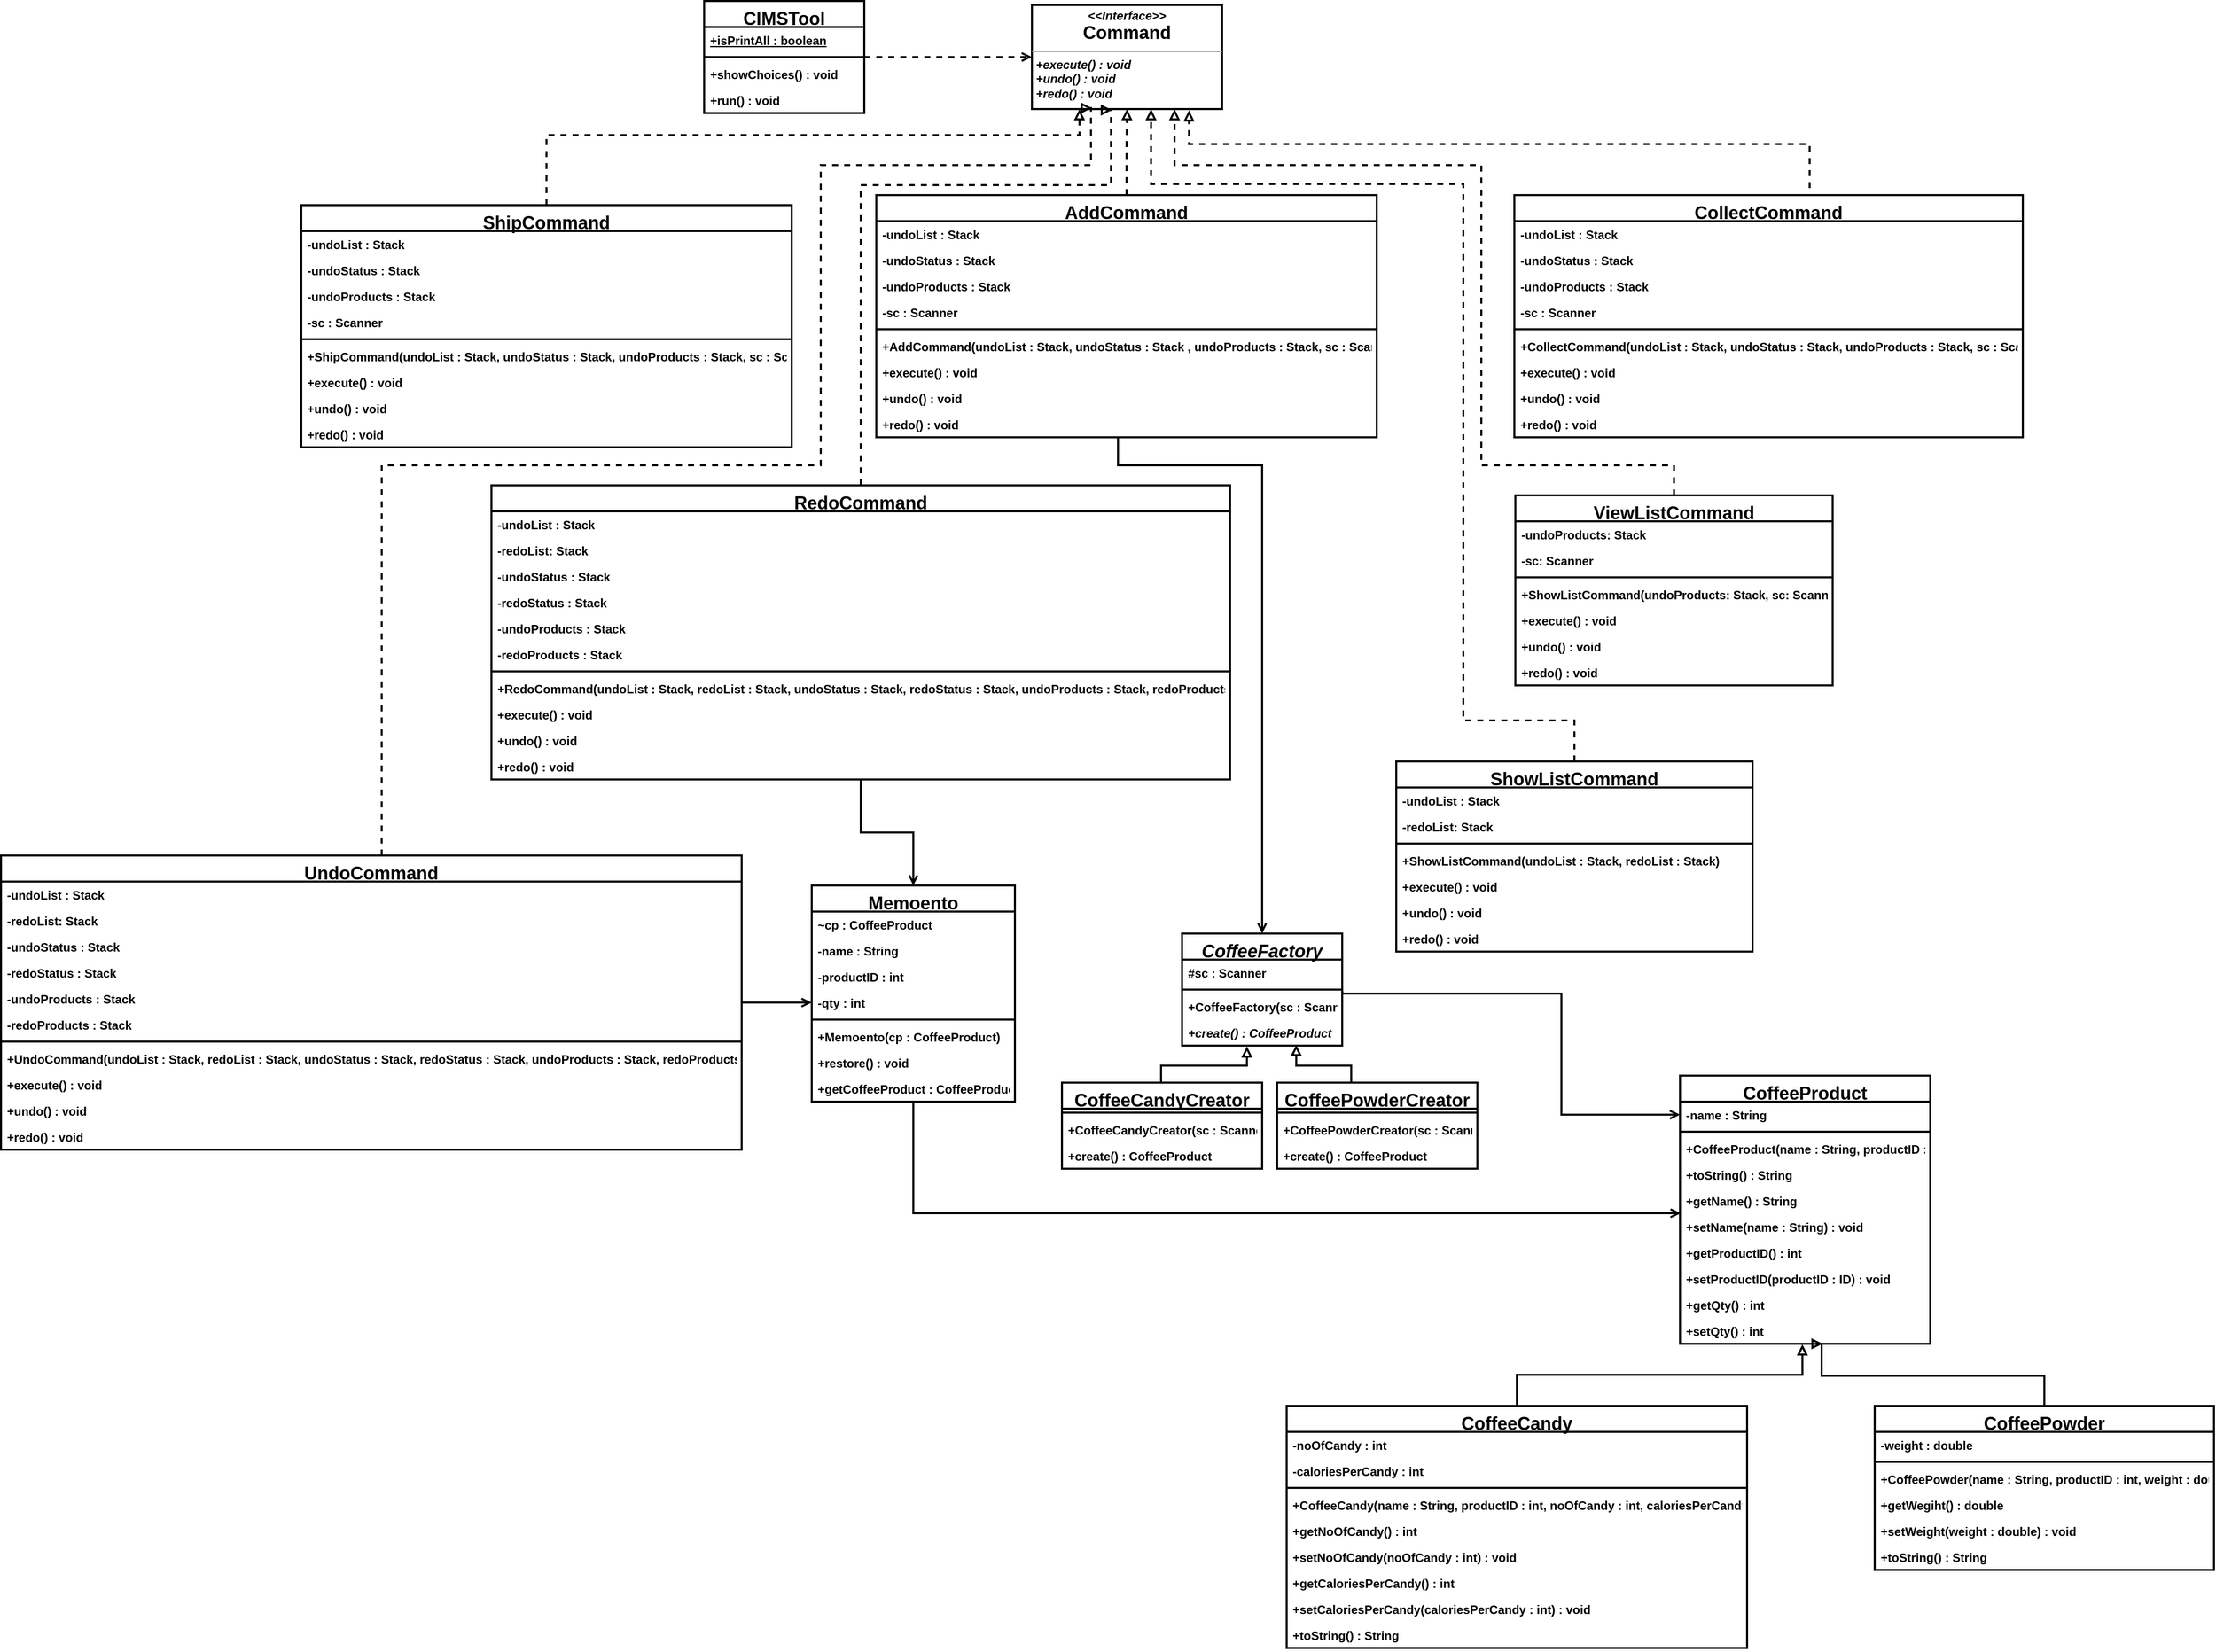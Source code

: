 <mxfile version="12.3.3" type="device" pages="1"><diagram id="Umi8fnxflDJey01lik8j" name="Page-1"><mxGraphModel dx="4387" dy="2219" grid="1" gridSize="10" guides="1" tooltips="1" connect="1" arrows="1" fold="1" page="1" pageScale="1" pageWidth="827" pageHeight="1169" math="0" shadow="0"><root><mxCell id="0"/><mxCell id="1" parent="0"/><mxCell id="1j0-t0pPTPP0AUFomerz-5" value="CoffeeProduct" style="swimlane;fontStyle=1;align=center;verticalAlign=top;childLayout=stackLayout;horizontal=1;startSize=26;horizontalStack=0;resizeParent=1;resizeParentMax=0;resizeLast=0;collapsible=1;marginBottom=0;fontSize=18;strokeWidth=2;" parent="1" vertex="1"><mxGeometry x="-12.5" y="460" width="250" height="268" as="geometry"/></mxCell><mxCell id="1j0-t0pPTPP0AUFomerz-6" value="-name : String" style="text;strokeColor=none;fillColor=none;align=left;verticalAlign=top;spacingLeft=4;spacingRight=4;overflow=hidden;rotatable=0;points=[[0,0.5],[1,0.5]];portConstraint=eastwest;strokeWidth=2;fontStyle=1" parent="1j0-t0pPTPP0AUFomerz-5" vertex="1"><mxGeometry y="26" width="250" height="26" as="geometry"/></mxCell><mxCell id="1j0-t0pPTPP0AUFomerz-7" value="" style="line;strokeWidth=2;fillColor=none;align=left;verticalAlign=middle;spacingTop=-1;spacingLeft=3;spacingRight=3;rotatable=0;labelPosition=right;points=[];portConstraint=eastwest;fontStyle=1" parent="1j0-t0pPTPP0AUFomerz-5" vertex="1"><mxGeometry y="52" width="250" height="8" as="geometry"/></mxCell><mxCell id="1j0-t0pPTPP0AUFomerz-9" value="+CoffeeProduct(name : String, productID : Int)" style="text;strokeColor=none;fillColor=none;align=left;verticalAlign=top;spacingLeft=4;spacingRight=4;overflow=hidden;rotatable=0;points=[[0,0.5],[1,0.5]];portConstraint=eastwest;strokeWidth=2;fontStyle=1" parent="1j0-t0pPTPP0AUFomerz-5" vertex="1"><mxGeometry y="60" width="250" height="26" as="geometry"/></mxCell><mxCell id="1j0-t0pPTPP0AUFomerz-10" value="+toString() : String" style="text;strokeColor=none;fillColor=none;align=left;verticalAlign=top;spacingLeft=4;spacingRight=4;overflow=hidden;rotatable=0;points=[[0,0.5],[1,0.5]];portConstraint=eastwest;strokeWidth=2;fontStyle=1" parent="1j0-t0pPTPP0AUFomerz-5" vertex="1"><mxGeometry y="86" width="250" height="26" as="geometry"/></mxCell><mxCell id="1j0-t0pPTPP0AUFomerz-11" value="+getName() : String" style="text;strokeColor=none;fillColor=none;align=left;verticalAlign=top;spacingLeft=4;spacingRight=4;overflow=hidden;rotatable=0;points=[[0,0.5],[1,0.5]];portConstraint=eastwest;strokeWidth=2;fontStyle=1" parent="1j0-t0pPTPP0AUFomerz-5" vertex="1"><mxGeometry y="112" width="250" height="26" as="geometry"/></mxCell><mxCell id="1j0-t0pPTPP0AUFomerz-12" value="+setName(name : String) : void" style="text;strokeColor=none;fillColor=none;align=left;verticalAlign=top;spacingLeft=4;spacingRight=4;overflow=hidden;rotatable=0;points=[[0,0.5],[1,0.5]];portConstraint=eastwest;strokeWidth=2;fontStyle=1" parent="1j0-t0pPTPP0AUFomerz-5" vertex="1"><mxGeometry y="138" width="250" height="26" as="geometry"/></mxCell><mxCell id="1j0-t0pPTPP0AUFomerz-13" value="+getProductID() : int" style="text;strokeColor=none;fillColor=none;align=left;verticalAlign=top;spacingLeft=4;spacingRight=4;overflow=hidden;rotatable=0;points=[[0,0.5],[1,0.5]];portConstraint=eastwest;strokeWidth=2;fontStyle=1" parent="1j0-t0pPTPP0AUFomerz-5" vertex="1"><mxGeometry y="164" width="250" height="26" as="geometry"/></mxCell><mxCell id="1j0-t0pPTPP0AUFomerz-14" value="+setProductID(productID : ID) : void" style="text;strokeColor=none;fillColor=none;align=left;verticalAlign=top;spacingLeft=4;spacingRight=4;overflow=hidden;rotatable=0;points=[[0,0.5],[1,0.5]];portConstraint=eastwest;strokeWidth=2;fontStyle=1" parent="1j0-t0pPTPP0AUFomerz-5" vertex="1"><mxGeometry y="190" width="250" height="26" as="geometry"/></mxCell><mxCell id="1j0-t0pPTPP0AUFomerz-15" value="+getQty() : int" style="text;strokeColor=none;fillColor=none;align=left;verticalAlign=top;spacingLeft=4;spacingRight=4;overflow=hidden;rotatable=0;points=[[0,0.5],[1,0.5]];portConstraint=eastwest;strokeWidth=2;fontStyle=1" parent="1j0-t0pPTPP0AUFomerz-5" vertex="1"><mxGeometry y="216" width="250" height="26" as="geometry"/></mxCell><mxCell id="1j0-t0pPTPP0AUFomerz-16" value="+setQty() : int" style="text;strokeColor=none;fillColor=none;align=left;verticalAlign=top;spacingLeft=4;spacingRight=4;overflow=hidden;rotatable=0;points=[[0,0.5],[1,0.5]];portConstraint=eastwest;strokeWidth=2;fontStyle=1" parent="1j0-t0pPTPP0AUFomerz-5" vertex="1"><mxGeometry y="242" width="250" height="26" as="geometry"/></mxCell><mxCell id="1j0-t0pPTPP0AUFomerz-41" style="edgeStyle=orthogonalEdgeStyle;rounded=0;orthogonalLoop=1;jettySize=auto;html=1;endArrow=block;endFill=0;exitX=0.5;exitY=0;exitDx=0;exitDy=0;entryX=0.489;entryY=1.02;entryDx=0;entryDy=0;entryPerimeter=0;strokeWidth=2;fontStyle=1" parent="1" source="1j0-t0pPTPP0AUFomerz-17" target="1j0-t0pPTPP0AUFomerz-16" edge="1"><mxGeometry relative="1" as="geometry"><mxPoint x="699" y="419" as="targetPoint"/></mxGeometry></mxCell><mxCell id="1j0-t0pPTPP0AUFomerz-17" value="CoffeeCandy" style="swimlane;fontStyle=1;align=center;verticalAlign=top;childLayout=stackLayout;horizontal=1;startSize=26;horizontalStack=0;resizeParent=1;resizeParentMax=0;resizeLast=0;collapsible=1;marginBottom=0;fontSize=18;strokeWidth=2;" parent="1" vertex="1"><mxGeometry x="-405.5" y="790" width="460" height="242" as="geometry"/></mxCell><mxCell id="1j0-t0pPTPP0AUFomerz-18" value="-noOfCandy : int" style="text;strokeColor=none;fillColor=none;align=left;verticalAlign=top;spacingLeft=4;spacingRight=4;overflow=hidden;rotatable=0;points=[[0,0.5],[1,0.5]];portConstraint=eastwest;strokeWidth=2;fontStyle=1" parent="1j0-t0pPTPP0AUFomerz-17" vertex="1"><mxGeometry y="26" width="460" height="26" as="geometry"/></mxCell><mxCell id="1j0-t0pPTPP0AUFomerz-28" value="-caloriesPerCandy : int" style="text;strokeColor=none;fillColor=none;align=left;verticalAlign=top;spacingLeft=4;spacingRight=4;overflow=hidden;rotatable=0;points=[[0,0.5],[1,0.5]];portConstraint=eastwest;strokeWidth=2;fontStyle=1" parent="1j0-t0pPTPP0AUFomerz-17" vertex="1"><mxGeometry y="52" width="460" height="26" as="geometry"/></mxCell><mxCell id="1j0-t0pPTPP0AUFomerz-19" value="" style="line;strokeWidth=2;fillColor=none;align=left;verticalAlign=middle;spacingTop=-1;spacingLeft=3;spacingRight=3;rotatable=0;labelPosition=right;points=[];portConstraint=eastwest;fontStyle=1" parent="1j0-t0pPTPP0AUFomerz-17" vertex="1"><mxGeometry y="78" width="460" height="8" as="geometry"/></mxCell><mxCell id="1j0-t0pPTPP0AUFomerz-20" value="+CoffeeCandy(name : String, productID : int, noOfCandy : int, caloriesPerCandy : int" style="text;strokeColor=none;fillColor=none;align=left;verticalAlign=top;spacingLeft=4;spacingRight=4;overflow=hidden;rotatable=0;points=[[0,0.5],[1,0.5]];portConstraint=eastwest;strokeWidth=2;fontStyle=1" parent="1j0-t0pPTPP0AUFomerz-17" vertex="1"><mxGeometry y="86" width="460" height="26" as="geometry"/></mxCell><mxCell id="1j0-t0pPTPP0AUFomerz-21" value="+getNoOfCandy() : int" style="text;strokeColor=none;fillColor=none;align=left;verticalAlign=top;spacingLeft=4;spacingRight=4;overflow=hidden;rotatable=0;points=[[0,0.5],[1,0.5]];portConstraint=eastwest;strokeWidth=2;fontStyle=1" parent="1j0-t0pPTPP0AUFomerz-17" vertex="1"><mxGeometry y="112" width="460" height="26" as="geometry"/></mxCell><mxCell id="1j0-t0pPTPP0AUFomerz-22" value="+setNoOfCandy(noOfCandy : int) : void" style="text;strokeColor=none;fillColor=none;align=left;verticalAlign=top;spacingLeft=4;spacingRight=4;overflow=hidden;rotatable=0;points=[[0,0.5],[1,0.5]];portConstraint=eastwest;strokeWidth=2;fontStyle=1" parent="1j0-t0pPTPP0AUFomerz-17" vertex="1"><mxGeometry y="138" width="460" height="26" as="geometry"/></mxCell><mxCell id="1j0-t0pPTPP0AUFomerz-23" value="+getCaloriesPerCandy() : int" style="text;strokeColor=none;fillColor=none;align=left;verticalAlign=top;spacingLeft=4;spacingRight=4;overflow=hidden;rotatable=0;points=[[0,0.5],[1,0.5]];portConstraint=eastwest;strokeWidth=2;fontStyle=1" parent="1j0-t0pPTPP0AUFomerz-17" vertex="1"><mxGeometry y="164" width="460" height="26" as="geometry"/></mxCell><mxCell id="1j0-t0pPTPP0AUFomerz-24" value="+setCaloriesPerCandy(caloriesPerCandy : int) : void" style="text;strokeColor=none;fillColor=none;align=left;verticalAlign=top;spacingLeft=4;spacingRight=4;overflow=hidden;rotatable=0;points=[[0,0.5],[1,0.5]];portConstraint=eastwest;strokeWidth=2;fontStyle=1" parent="1j0-t0pPTPP0AUFomerz-17" vertex="1"><mxGeometry y="190" width="460" height="26" as="geometry"/></mxCell><mxCell id="1j0-t0pPTPP0AUFomerz-25" value="+toString() : String" style="text;strokeColor=none;fillColor=none;align=left;verticalAlign=top;spacingLeft=4;spacingRight=4;overflow=hidden;rotatable=0;points=[[0,0.5],[1,0.5]];portConstraint=eastwest;strokeWidth=2;fontStyle=1" parent="1j0-t0pPTPP0AUFomerz-17" vertex="1"><mxGeometry y="216" width="460" height="26" as="geometry"/></mxCell><mxCell id="1j0-t0pPTPP0AUFomerz-42" style="edgeStyle=orthogonalEdgeStyle;rounded=0;orthogonalLoop=1;jettySize=auto;html=1;endArrow=block;endFill=0;exitX=0.5;exitY=0;exitDx=0;exitDy=0;strokeWidth=2;fontStyle=1" parent="1" source="1j0-t0pPTPP0AUFomerz-29" edge="1"><mxGeometry relative="1" as="geometry"><mxPoint x="130" y="728" as="targetPoint"/><Array as="points"><mxPoint x="351" y="760"/><mxPoint x="129" y="760"/></Array></mxGeometry></mxCell><mxCell id="1j0-t0pPTPP0AUFomerz-29" value="CoffeePowder" style="swimlane;fontStyle=1;align=center;verticalAlign=top;childLayout=stackLayout;horizontal=1;startSize=26;horizontalStack=0;resizeParent=1;resizeParentMax=0;resizeLast=0;collapsible=1;marginBottom=0;fontSize=18;strokeWidth=2;" parent="1" vertex="1"><mxGeometry x="182" y="790" width="339" height="164" as="geometry"/></mxCell><mxCell id="1j0-t0pPTPP0AUFomerz-30" value="-weight : double" style="text;strokeColor=none;fillColor=none;align=left;verticalAlign=top;spacingLeft=4;spacingRight=4;overflow=hidden;rotatable=0;points=[[0,0.5],[1,0.5]];portConstraint=eastwest;strokeWidth=2;fontStyle=1" parent="1j0-t0pPTPP0AUFomerz-29" vertex="1"><mxGeometry y="26" width="339" height="26" as="geometry"/></mxCell><mxCell id="1j0-t0pPTPP0AUFomerz-32" value="" style="line;strokeWidth=2;fillColor=none;align=left;verticalAlign=middle;spacingTop=-1;spacingLeft=3;spacingRight=3;rotatable=0;labelPosition=right;points=[];portConstraint=eastwest;fontStyle=1" parent="1j0-t0pPTPP0AUFomerz-29" vertex="1"><mxGeometry y="52" width="339" height="8" as="geometry"/></mxCell><mxCell id="1j0-t0pPTPP0AUFomerz-33" value="+CoffeePowder(name : String, productID : int, weight : double)" style="text;strokeColor=none;fillColor=none;align=left;verticalAlign=top;spacingLeft=4;spacingRight=4;overflow=hidden;rotatable=0;points=[[0,0.5],[1,0.5]];portConstraint=eastwest;strokeWidth=2;fontStyle=1" parent="1j0-t0pPTPP0AUFomerz-29" vertex="1"><mxGeometry y="60" width="339" height="26" as="geometry"/></mxCell><mxCell id="1j0-t0pPTPP0AUFomerz-34" value="+getWegiht() : double" style="text;strokeColor=none;fillColor=none;align=left;verticalAlign=top;spacingLeft=4;spacingRight=4;overflow=hidden;rotatable=0;points=[[0,0.5],[1,0.5]];portConstraint=eastwest;strokeWidth=2;fontStyle=1" parent="1j0-t0pPTPP0AUFomerz-29" vertex="1"><mxGeometry y="86" width="339" height="26" as="geometry"/></mxCell><mxCell id="1j0-t0pPTPP0AUFomerz-35" value="+setWeight(weight : double) : void" style="text;strokeColor=none;fillColor=none;align=left;verticalAlign=top;spacingLeft=4;spacingRight=4;overflow=hidden;rotatable=0;points=[[0,0.5],[1,0.5]];portConstraint=eastwest;strokeWidth=2;fontStyle=1" parent="1j0-t0pPTPP0AUFomerz-29" vertex="1"><mxGeometry y="112" width="339" height="26" as="geometry"/></mxCell><mxCell id="1j0-t0pPTPP0AUFomerz-36" value="+toString() : String" style="text;strokeColor=none;fillColor=none;align=left;verticalAlign=top;spacingLeft=4;spacingRight=4;overflow=hidden;rotatable=0;points=[[0,0.5],[1,0.5]];portConstraint=eastwest;strokeWidth=2;fontStyle=1" parent="1j0-t0pPTPP0AUFomerz-29" vertex="1"><mxGeometry y="138" width="339" height="26" as="geometry"/></mxCell><mxCell id="1j0-t0pPTPP0AUFomerz-151" style="edgeStyle=orthogonalEdgeStyle;rounded=0;orthogonalLoop=1;jettySize=auto;html=1;entryX=0;entryY=0.5;entryDx=0;entryDy=0;endArrow=open;endFill=0;dashed=1;strokeWidth=2;fontStyle=1" parent="1" source="1j0-t0pPTPP0AUFomerz-47" target="1j0-t0pPTPP0AUFomerz-56" edge="1"><mxGeometry relative="1" as="geometry"/></mxCell><mxCell id="1j0-t0pPTPP0AUFomerz-47" value="CIMSTool" style="swimlane;fontStyle=1;align=center;verticalAlign=top;childLayout=stackLayout;horizontal=1;startSize=26;horizontalStack=0;resizeParent=1;resizeParentMax=0;resizeLast=0;collapsible=1;marginBottom=0;fontSize=18;strokeWidth=2;" parent="1" vertex="1"><mxGeometry x="-987.5" y="-614" width="160" height="112" as="geometry"/></mxCell><mxCell id="1j0-t0pPTPP0AUFomerz-48" value="+isPrintAll : boolean" style="text;strokeColor=none;fillColor=none;align=left;verticalAlign=top;spacingLeft=4;spacingRight=4;overflow=hidden;rotatable=0;points=[[0,0.5],[1,0.5]];portConstraint=eastwest;fontStyle=5;strokeWidth=2;" parent="1j0-t0pPTPP0AUFomerz-47" vertex="1"><mxGeometry y="26" width="160" height="26" as="geometry"/></mxCell><mxCell id="1j0-t0pPTPP0AUFomerz-49" value="" style="line;strokeWidth=2;fillColor=none;align=left;verticalAlign=middle;spacingTop=-1;spacingLeft=3;spacingRight=3;rotatable=0;labelPosition=right;points=[];portConstraint=eastwest;fontStyle=1" parent="1j0-t0pPTPP0AUFomerz-47" vertex="1"><mxGeometry y="52" width="160" height="8" as="geometry"/></mxCell><mxCell id="1j0-t0pPTPP0AUFomerz-51" value="+showChoices() : void" style="text;strokeColor=none;fillColor=none;align=left;verticalAlign=top;spacingLeft=4;spacingRight=4;overflow=hidden;rotatable=0;points=[[0,0.5],[1,0.5]];portConstraint=eastwest;strokeWidth=2;fontStyle=1" parent="1j0-t0pPTPP0AUFomerz-47" vertex="1"><mxGeometry y="60" width="160" height="26" as="geometry"/></mxCell><mxCell id="1j0-t0pPTPP0AUFomerz-50" value="+run() : void" style="text;strokeColor=none;fillColor=none;align=left;verticalAlign=top;spacingLeft=4;spacingRight=4;overflow=hidden;rotatable=0;points=[[0,0.5],[1,0.5]];portConstraint=eastwest;strokeWidth=2;fontStyle=1" parent="1j0-t0pPTPP0AUFomerz-47" vertex="1"><mxGeometry y="86" width="160" height="26" as="geometry"/></mxCell><mxCell id="1j0-t0pPTPP0AUFomerz-56" value="&lt;p style=&quot;margin: 0px ; margin-top: 4px ; text-align: center&quot;&gt;&lt;i&gt;&amp;lt;&amp;lt;Interface&amp;gt;&amp;gt;&lt;/i&gt;&lt;br&gt;&lt;span&gt;&lt;font style=&quot;font-size: 18px&quot;&gt;Command&lt;/font&gt;&lt;/span&gt;&lt;/p&gt;&lt;hr size=&quot;1&quot;&gt;&lt;p style=&quot;margin: 0px ; margin-left: 4px&quot;&gt;&lt;i&gt;+execute() : void&lt;/i&gt;&lt;/p&gt;&lt;p style=&quot;margin: 0px ; margin-left: 4px&quot;&gt;&lt;i&gt;+undo() : void&lt;/i&gt;&lt;/p&gt;&lt;p style=&quot;margin: 0px ; margin-left: 4px&quot;&gt;&lt;i&gt;+redo() : void&lt;/i&gt;&lt;/p&gt;" style="verticalAlign=top;align=left;overflow=fill;fontSize=12;fontFamily=Helvetica;html=1;strokeWidth=2;fontStyle=1" parent="1" vertex="1"><mxGeometry x="-660" y="-610" width="190" height="104" as="geometry"/></mxCell><mxCell id="1j0-t0pPTPP0AUFomerz-144" style="edgeStyle=orthogonalEdgeStyle;rounded=0;orthogonalLoop=1;jettySize=auto;html=1;entryX=0.5;entryY=1;entryDx=0;entryDy=0;endArrow=block;endFill=0;dashed=1;strokeWidth=2;fontStyle=1" parent="1" source="1j0-t0pPTPP0AUFomerz-57" target="1j0-t0pPTPP0AUFomerz-56" edge="1"><mxGeometry relative="1" as="geometry"/></mxCell><mxCell id="1j0-t0pPTPP0AUFomerz-152" style="edgeStyle=orthogonalEdgeStyle;rounded=0;orthogonalLoop=1;jettySize=auto;html=1;endArrow=open;endFill=0;entryX=0.5;entryY=0;entryDx=0;entryDy=0;strokeWidth=2;exitX=0.483;exitY=0.995;exitDx=0;exitDy=0;exitPerimeter=0;fontStyle=1" parent="1" source="1j0-t0pPTPP0AUFomerz-60" target="1j0-t0pPTPP0AUFomerz-153" edge="1"><mxGeometry relative="1" as="geometry"><mxPoint x="-380.0" y="403.429" as="targetPoint"/><Array as="points"><mxPoint x="-573" y="-150"/><mxPoint x="-431" y="-150"/></Array><mxPoint x="-430" y="-170" as="sourcePoint"/></mxGeometry></mxCell><mxCell id="1j0-t0pPTPP0AUFomerz-57" value="AddCommand" style="swimlane;fontStyle=1;align=center;verticalAlign=top;childLayout=stackLayout;horizontal=1;startSize=26;horizontalStack=0;resizeParent=1;resizeParentMax=0;resizeLast=0;collapsible=1;marginBottom=0;fontSize=18;strokeWidth=2;" parent="1" vertex="1"><mxGeometry x="-815.5" y="-420" width="500" height="242" as="geometry"/></mxCell><mxCell id="1j0-t0pPTPP0AUFomerz-61" value="-undoList : Stack" style="text;strokeColor=none;fillColor=none;align=left;verticalAlign=top;spacingLeft=4;spacingRight=4;overflow=hidden;rotatable=0;points=[[0,0.5],[1,0.5]];portConstraint=eastwest;strokeWidth=2;fontStyle=1" parent="1j0-t0pPTPP0AUFomerz-57" vertex="1"><mxGeometry y="26" width="500" height="26" as="geometry"/></mxCell><mxCell id="1j0-t0pPTPP0AUFomerz-62" value="-undoStatus : Stack " style="text;strokeColor=none;fillColor=none;align=left;verticalAlign=top;spacingLeft=4;spacingRight=4;overflow=hidden;rotatable=0;points=[[0,0.5],[1,0.5]];portConstraint=eastwest;strokeWidth=2;fontStyle=1" parent="1j0-t0pPTPP0AUFomerz-57" vertex="1"><mxGeometry y="52" width="500" height="26" as="geometry"/></mxCell><mxCell id="1j0-t0pPTPP0AUFomerz-63" value="-undoProducts : Stack" style="text;strokeColor=none;fillColor=none;align=left;verticalAlign=top;spacingLeft=4;spacingRight=4;overflow=hidden;rotatable=0;points=[[0,0.5],[1,0.5]];portConstraint=eastwest;strokeWidth=2;fontStyle=1" parent="1j0-t0pPTPP0AUFomerz-57" vertex="1"><mxGeometry y="78" width="500" height="26" as="geometry"/></mxCell><mxCell id="1j0-t0pPTPP0AUFomerz-58" value="-sc : Scanner" style="text;strokeColor=none;fillColor=none;align=left;verticalAlign=top;spacingLeft=4;spacingRight=4;overflow=hidden;rotatable=0;points=[[0,0.5],[1,0.5]];portConstraint=eastwest;strokeWidth=2;fontStyle=1" parent="1j0-t0pPTPP0AUFomerz-57" vertex="1"><mxGeometry y="104" width="500" height="26" as="geometry"/></mxCell><mxCell id="1j0-t0pPTPP0AUFomerz-59" value="" style="line;strokeWidth=2;fillColor=none;align=left;verticalAlign=middle;spacingTop=-1;spacingLeft=3;spacingRight=3;rotatable=0;labelPosition=right;points=[];portConstraint=eastwest;fontStyle=1" parent="1j0-t0pPTPP0AUFomerz-57" vertex="1"><mxGeometry y="130" width="500" height="8" as="geometry"/></mxCell><mxCell id="1j0-t0pPTPP0AUFomerz-65" value="+AddCommand(undoList : Stack, undoStatus : Stack , undoProducts : Stack, sc : Scanner)" style="text;strokeColor=none;fillColor=none;align=left;verticalAlign=top;spacingLeft=4;spacingRight=4;overflow=hidden;rotatable=0;points=[[0,0.5],[1,0.5]];portConstraint=eastwest;strokeWidth=2;fontStyle=1" parent="1j0-t0pPTPP0AUFomerz-57" vertex="1"><mxGeometry y="138" width="500" height="26" as="geometry"/></mxCell><mxCell id="1j0-t0pPTPP0AUFomerz-66" value="+execute() : void" style="text;strokeColor=none;fillColor=none;align=left;verticalAlign=top;spacingLeft=4;spacingRight=4;overflow=hidden;rotatable=0;points=[[0,0.5],[1,0.5]];portConstraint=eastwest;strokeWidth=2;fontStyle=1" parent="1j0-t0pPTPP0AUFomerz-57" vertex="1"><mxGeometry y="164" width="500" height="26" as="geometry"/></mxCell><mxCell id="1j0-t0pPTPP0AUFomerz-67" value="+undo() : void" style="text;strokeColor=none;fillColor=none;align=left;verticalAlign=top;spacingLeft=4;spacingRight=4;overflow=hidden;rotatable=0;points=[[0,0.5],[1,0.5]];portConstraint=eastwest;strokeWidth=2;fontStyle=1" parent="1j0-t0pPTPP0AUFomerz-57" vertex="1"><mxGeometry y="190" width="500" height="26" as="geometry"/></mxCell><mxCell id="1j0-t0pPTPP0AUFomerz-60" value="+redo() : void" style="text;strokeColor=none;fillColor=none;align=left;verticalAlign=top;spacingLeft=4;spacingRight=4;overflow=hidden;rotatable=0;points=[[0,0.5],[1,0.5]];portConstraint=eastwest;strokeWidth=2;fontStyle=1" parent="1j0-t0pPTPP0AUFomerz-57" vertex="1"><mxGeometry y="216" width="500" height="26" as="geometry"/></mxCell><mxCell id="1j0-t0pPTPP0AUFomerz-146" style="edgeStyle=orthogonalEdgeStyle;rounded=0;orthogonalLoop=1;jettySize=auto;html=1;endArrow=block;endFill=0;exitX=0.5;exitY=0;exitDx=0;exitDy=0;entryX=0.826;entryY=1.012;entryDx=0;entryDy=0;entryPerimeter=0;dashed=1;strokeWidth=2;fontStyle=1" parent="1" source="1j0-t0pPTPP0AUFomerz-68" target="1j0-t0pPTPP0AUFomerz-56" edge="1"><mxGeometry relative="1" as="geometry"><mxPoint x="-550" y="-505" as="targetPoint"/><mxPoint x="-220" y="-300" as="sourcePoint"/><Array as="points"><mxPoint x="117" y="-471"/><mxPoint x="-503" y="-471"/></Array></mxGeometry></mxCell><mxCell id="1j0-t0pPTPP0AUFomerz-68" value="CollectCommand" style="swimlane;fontStyle=1;align=center;verticalAlign=top;childLayout=stackLayout;horizontal=1;startSize=26;horizontalStack=0;resizeParent=1;resizeParentMax=0;resizeLast=0;collapsible=1;marginBottom=0;fontSize=18;strokeWidth=2;" parent="1" vertex="1"><mxGeometry x="-178" y="-420" width="508" height="242" as="geometry"/></mxCell><mxCell id="1j0-t0pPTPP0AUFomerz-69" value="-undoList : Stack" style="text;strokeColor=none;fillColor=none;align=left;verticalAlign=top;spacingLeft=4;spacingRight=4;overflow=hidden;rotatable=0;points=[[0,0.5],[1,0.5]];portConstraint=eastwest;strokeWidth=2;fontStyle=1" parent="1j0-t0pPTPP0AUFomerz-68" vertex="1"><mxGeometry y="26" width="508" height="26" as="geometry"/></mxCell><mxCell id="1j0-t0pPTPP0AUFomerz-70" value="-undoStatus : Stack " style="text;strokeColor=none;fillColor=none;align=left;verticalAlign=top;spacingLeft=4;spacingRight=4;overflow=hidden;rotatable=0;points=[[0,0.5],[1,0.5]];portConstraint=eastwest;strokeWidth=2;fontStyle=1" parent="1j0-t0pPTPP0AUFomerz-68" vertex="1"><mxGeometry y="52" width="508" height="26" as="geometry"/></mxCell><mxCell id="1j0-t0pPTPP0AUFomerz-115" value="-undoProducts : Stack " style="text;strokeColor=none;fillColor=none;align=left;verticalAlign=top;spacingLeft=4;spacingRight=4;overflow=hidden;rotatable=0;points=[[0,0.5],[1,0.5]];portConstraint=eastwest;strokeWidth=2;fontStyle=1" parent="1j0-t0pPTPP0AUFomerz-68" vertex="1"><mxGeometry y="78" width="508" height="26" as="geometry"/></mxCell><mxCell id="1j0-t0pPTPP0AUFomerz-72" value="-sc : Scanner" style="text;strokeColor=none;fillColor=none;align=left;verticalAlign=top;spacingLeft=4;spacingRight=4;overflow=hidden;rotatable=0;points=[[0,0.5],[1,0.5]];portConstraint=eastwest;strokeWidth=2;fontStyle=1" parent="1j0-t0pPTPP0AUFomerz-68" vertex="1"><mxGeometry y="104" width="508" height="26" as="geometry"/></mxCell><mxCell id="1j0-t0pPTPP0AUFomerz-74" value="" style="line;strokeWidth=2;fillColor=none;align=left;verticalAlign=middle;spacingTop=-1;spacingLeft=3;spacingRight=3;rotatable=0;labelPosition=right;points=[];portConstraint=eastwest;fontStyle=1" parent="1j0-t0pPTPP0AUFomerz-68" vertex="1"><mxGeometry y="130" width="508" height="8" as="geometry"/></mxCell><mxCell id="1j0-t0pPTPP0AUFomerz-75" value="+CollectCommand(undoList : Stack, undoStatus : Stack, undoProducts : Stack, sc : Scanner)" style="text;strokeColor=none;fillColor=none;align=left;verticalAlign=top;spacingLeft=4;spacingRight=4;overflow=hidden;rotatable=0;points=[[0,0.5],[1,0.5]];portConstraint=eastwest;strokeWidth=2;fontStyle=1" parent="1j0-t0pPTPP0AUFomerz-68" vertex="1"><mxGeometry y="138" width="508" height="26" as="geometry"/></mxCell><mxCell id="1j0-t0pPTPP0AUFomerz-76" value="+execute() : void" style="text;strokeColor=none;fillColor=none;align=left;verticalAlign=top;spacingLeft=4;spacingRight=4;overflow=hidden;rotatable=0;points=[[0,0.5],[1,0.5]];portConstraint=eastwest;strokeWidth=2;fontStyle=1" parent="1j0-t0pPTPP0AUFomerz-68" vertex="1"><mxGeometry y="164" width="508" height="26" as="geometry"/></mxCell><mxCell id="1j0-t0pPTPP0AUFomerz-77" value="+undo() : void" style="text;strokeColor=none;fillColor=none;align=left;verticalAlign=top;spacingLeft=4;spacingRight=4;overflow=hidden;rotatable=0;points=[[0,0.5],[1,0.5]];portConstraint=eastwest;strokeWidth=2;fontStyle=1" parent="1j0-t0pPTPP0AUFomerz-68" vertex="1"><mxGeometry y="190" width="508" height="26" as="geometry"/></mxCell><mxCell id="1j0-t0pPTPP0AUFomerz-78" value="+redo() : void" style="text;strokeColor=none;fillColor=none;align=left;verticalAlign=top;spacingLeft=4;spacingRight=4;overflow=hidden;rotatable=0;points=[[0,0.5],[1,0.5]];portConstraint=eastwest;strokeWidth=2;fontStyle=1" parent="1j0-t0pPTPP0AUFomerz-68" vertex="1"><mxGeometry y="216" width="508" height="26" as="geometry"/></mxCell><mxCell id="1j0-t0pPTPP0AUFomerz-147" style="edgeStyle=orthogonalEdgeStyle;rounded=0;orthogonalLoop=1;jettySize=auto;html=1;endArrow=block;endFill=0;exitX=0.5;exitY=0;exitDx=0;exitDy=0;dashed=1;strokeWidth=2;fontStyle=1" parent="1" source="1j0-t0pPTPP0AUFomerz-88" edge="1"><mxGeometry relative="1" as="geometry"><mxPoint x="-580" y="-505" as="targetPoint"/><mxPoint x="-910" y="-131" as="sourcePoint"/><Array as="points"><mxPoint x="-831" y="-430"/><mxPoint x="-581" y="-430"/></Array></mxGeometry></mxCell><mxCell id="K8hbZQbU2FIPTFCtQiVA-34" style="edgeStyle=orthogonalEdgeStyle;rounded=0;orthogonalLoop=1;jettySize=auto;html=1;entryX=0.5;entryY=0;entryDx=0;entryDy=0;endArrow=open;endFill=0;strokeWidth=2;fontStyle=1" parent="1" source="1j0-t0pPTPP0AUFomerz-88" target="1j0-t0pPTPP0AUFomerz-173" edge="1"><mxGeometry relative="1" as="geometry"/></mxCell><mxCell id="1j0-t0pPTPP0AUFomerz-88" value="RedoCommand" style="swimlane;fontStyle=1;align=center;verticalAlign=top;childLayout=stackLayout;horizontal=1;startSize=26;horizontalStack=0;resizeParent=1;resizeParentMax=0;resizeLast=0;collapsible=1;marginBottom=0;fontSize=18;strokeWidth=2;" parent="1" vertex="1"><mxGeometry x="-1200" y="-130" width="738" height="294" as="geometry"/></mxCell><mxCell id="1j0-t0pPTPP0AUFomerz-99" value="-undoList : Stack" style="text;strokeColor=none;fillColor=none;align=left;verticalAlign=top;spacingLeft=4;spacingRight=4;overflow=hidden;rotatable=0;points=[[0,0.5],[1,0.5]];portConstraint=eastwest;strokeWidth=2;fontStyle=1" parent="1j0-t0pPTPP0AUFomerz-88" vertex="1"><mxGeometry y="26" width="738" height="26" as="geometry"/></mxCell><mxCell id="1j0-t0pPTPP0AUFomerz-89" value="-redoList: Stack" style="text;strokeColor=none;fillColor=none;align=left;verticalAlign=top;spacingLeft=4;spacingRight=4;overflow=hidden;rotatable=0;points=[[0,0.5],[1,0.5]];portConstraint=eastwest;strokeWidth=2;fontStyle=1" parent="1j0-t0pPTPP0AUFomerz-88" vertex="1"><mxGeometry y="52" width="738" height="26" as="geometry"/></mxCell><mxCell id="1j0-t0pPTPP0AUFomerz-100" value="-undoStatus : Stack " style="text;strokeColor=none;fillColor=none;align=left;verticalAlign=top;spacingLeft=4;spacingRight=4;overflow=hidden;rotatable=0;points=[[0,0.5],[1,0.5]];portConstraint=eastwest;strokeWidth=2;fontStyle=1" parent="1j0-t0pPTPP0AUFomerz-88" vertex="1"><mxGeometry y="78" width="738" height="26" as="geometry"/></mxCell><mxCell id="1j0-t0pPTPP0AUFomerz-90" value="-redoStatus : Stack " style="text;strokeColor=none;fillColor=none;align=left;verticalAlign=top;spacingLeft=4;spacingRight=4;overflow=hidden;rotatable=0;points=[[0,0.5],[1,0.5]];portConstraint=eastwest;strokeWidth=2;fontStyle=1" parent="1j0-t0pPTPP0AUFomerz-88" vertex="1"><mxGeometry y="104" width="738" height="26" as="geometry"/></mxCell><mxCell id="1j0-t0pPTPP0AUFomerz-101" value="-undoProducts : Stack" style="text;strokeColor=none;fillColor=none;align=left;verticalAlign=top;spacingLeft=4;spacingRight=4;overflow=hidden;rotatable=0;points=[[0,0.5],[1,0.5]];portConstraint=eastwest;strokeWidth=2;fontStyle=1" parent="1j0-t0pPTPP0AUFomerz-88" vertex="1"><mxGeometry y="130" width="738" height="26" as="geometry"/></mxCell><mxCell id="1j0-t0pPTPP0AUFomerz-91" value="-redoProducts : Stack" style="text;strokeColor=none;fillColor=none;align=left;verticalAlign=top;spacingLeft=4;spacingRight=4;overflow=hidden;rotatable=0;points=[[0,0.5],[1,0.5]];portConstraint=eastwest;strokeWidth=2;fontStyle=1" parent="1j0-t0pPTPP0AUFomerz-88" vertex="1"><mxGeometry y="156" width="738" height="26" as="geometry"/></mxCell><mxCell id="1j0-t0pPTPP0AUFomerz-94" value="" style="line;strokeWidth=2;fillColor=none;align=left;verticalAlign=middle;spacingTop=-1;spacingLeft=3;spacingRight=3;rotatable=0;labelPosition=right;points=[];portConstraint=eastwest;fontStyle=1" parent="1j0-t0pPTPP0AUFomerz-88" vertex="1"><mxGeometry y="182" width="738" height="8" as="geometry"/></mxCell><mxCell id="1j0-t0pPTPP0AUFomerz-95" value="+RedoCommand(undoList : Stack, redoList : Stack, undoStatus : Stack, redoStatus : Stack, undoProducts : Stack, redoProducts : Stack)" style="text;strokeColor=none;fillColor=none;align=left;verticalAlign=top;spacingLeft=4;spacingRight=4;overflow=hidden;rotatable=0;points=[[0,0.5],[1,0.5]];portConstraint=eastwest;strokeWidth=2;fontStyle=1" parent="1j0-t0pPTPP0AUFomerz-88" vertex="1"><mxGeometry y="190" width="738" height="26" as="geometry"/></mxCell><mxCell id="1j0-t0pPTPP0AUFomerz-96" value="+execute() : void" style="text;strokeColor=none;fillColor=none;align=left;verticalAlign=top;spacingLeft=4;spacingRight=4;overflow=hidden;rotatable=0;points=[[0,0.5],[1,0.5]];portConstraint=eastwest;strokeWidth=2;fontStyle=1" parent="1j0-t0pPTPP0AUFomerz-88" vertex="1"><mxGeometry y="216" width="738" height="26" as="geometry"/></mxCell><mxCell id="1j0-t0pPTPP0AUFomerz-97" value="+undo() : void" style="text;strokeColor=none;fillColor=none;align=left;verticalAlign=top;spacingLeft=4;spacingRight=4;overflow=hidden;rotatable=0;points=[[0,0.5],[1,0.5]];portConstraint=eastwest;strokeWidth=2;fontStyle=1" parent="1j0-t0pPTPP0AUFomerz-88" vertex="1"><mxGeometry y="242" width="738" height="26" as="geometry"/></mxCell><mxCell id="1j0-t0pPTPP0AUFomerz-98" value="+redo() : void" style="text;strokeColor=none;fillColor=none;align=left;verticalAlign=top;spacingLeft=4;spacingRight=4;overflow=hidden;rotatable=0;points=[[0,0.5],[1,0.5]];portConstraint=eastwest;strokeWidth=2;fontStyle=1" parent="1j0-t0pPTPP0AUFomerz-88" vertex="1"><mxGeometry y="268" width="738" height="26" as="geometry"/></mxCell><mxCell id="1j0-t0pPTPP0AUFomerz-150" style="edgeStyle=orthogonalEdgeStyle;rounded=0;orthogonalLoop=1;jettySize=auto;html=1;endArrow=block;endFill=0;exitX=0.514;exitY=0;exitDx=0;exitDy=0;exitPerimeter=0;dashed=1;strokeWidth=2;fontStyle=1" parent="1" source="1j0-t0pPTPP0AUFomerz-102" edge="1"><mxGeometry relative="1" as="geometry"><mxPoint x="-600" y="-507" as="targetPoint"/><Array as="points"><mxPoint x="-1309" y="-150"/><mxPoint x="-871" y="-150"/><mxPoint x="-871" y="-450"/><mxPoint x="-601" y="-450"/></Array></mxGeometry></mxCell><mxCell id="K8hbZQbU2FIPTFCtQiVA-35" style="edgeStyle=orthogonalEdgeStyle;rounded=0;orthogonalLoop=1;jettySize=auto;html=1;entryX=0;entryY=0.5;entryDx=0;entryDy=0;endArrow=open;endFill=0;strokeWidth=2;fontStyle=1" parent="1" source="1j0-t0pPTPP0AUFomerz-102" target="1j0-t0pPTPP0AUFomerz-174" edge="1"><mxGeometry relative="1" as="geometry"/></mxCell><mxCell id="1j0-t0pPTPP0AUFomerz-102" value="UndoCommand" style="swimlane;fontStyle=1;align=center;verticalAlign=top;childLayout=stackLayout;horizontal=1;startSize=26;horizontalStack=0;resizeParent=1;resizeParentMax=0;resizeLast=0;collapsible=1;marginBottom=0;fontSize=18;strokeWidth=2;" parent="1" vertex="1"><mxGeometry x="-1690" y="240" width="740" height="294" as="geometry"/></mxCell><mxCell id="1j0-t0pPTPP0AUFomerz-103" value="-undoList : Stack" style="text;strokeColor=none;fillColor=none;align=left;verticalAlign=top;spacingLeft=4;spacingRight=4;overflow=hidden;rotatable=0;points=[[0,0.5],[1,0.5]];portConstraint=eastwest;strokeWidth=2;fontStyle=1" parent="1j0-t0pPTPP0AUFomerz-102" vertex="1"><mxGeometry y="26" width="740" height="26" as="geometry"/></mxCell><mxCell id="1j0-t0pPTPP0AUFomerz-104" value="-redoList: Stack" style="text;strokeColor=none;fillColor=none;align=left;verticalAlign=top;spacingLeft=4;spacingRight=4;overflow=hidden;rotatable=0;points=[[0,0.5],[1,0.5]];portConstraint=eastwest;strokeWidth=2;fontStyle=1" parent="1j0-t0pPTPP0AUFomerz-102" vertex="1"><mxGeometry y="52" width="740" height="26" as="geometry"/></mxCell><mxCell id="1j0-t0pPTPP0AUFomerz-105" value="-undoStatus : Stack " style="text;strokeColor=none;fillColor=none;align=left;verticalAlign=top;spacingLeft=4;spacingRight=4;overflow=hidden;rotatable=0;points=[[0,0.5],[1,0.5]];portConstraint=eastwest;strokeWidth=2;fontStyle=1" parent="1j0-t0pPTPP0AUFomerz-102" vertex="1"><mxGeometry y="78" width="740" height="26" as="geometry"/></mxCell><mxCell id="1j0-t0pPTPP0AUFomerz-106" value="-redoStatus : Stack " style="text;strokeColor=none;fillColor=none;align=left;verticalAlign=top;spacingLeft=4;spacingRight=4;overflow=hidden;rotatable=0;points=[[0,0.5],[1,0.5]];portConstraint=eastwest;strokeWidth=2;fontStyle=1" parent="1j0-t0pPTPP0AUFomerz-102" vertex="1"><mxGeometry y="104" width="740" height="26" as="geometry"/></mxCell><mxCell id="1j0-t0pPTPP0AUFomerz-107" value="-undoProducts : Stack" style="text;strokeColor=none;fillColor=none;align=left;verticalAlign=top;spacingLeft=4;spacingRight=4;overflow=hidden;rotatable=0;points=[[0,0.5],[1,0.5]];portConstraint=eastwest;strokeWidth=2;fontStyle=1" parent="1j0-t0pPTPP0AUFomerz-102" vertex="1"><mxGeometry y="130" width="740" height="26" as="geometry"/></mxCell><mxCell id="1j0-t0pPTPP0AUFomerz-108" value="-redoProducts : Stack" style="text;strokeColor=none;fillColor=none;align=left;verticalAlign=top;spacingLeft=4;spacingRight=4;overflow=hidden;rotatable=0;points=[[0,0.5],[1,0.5]];portConstraint=eastwest;strokeWidth=2;fontStyle=1" parent="1j0-t0pPTPP0AUFomerz-102" vertex="1"><mxGeometry y="156" width="740" height="26" as="geometry"/></mxCell><mxCell id="1j0-t0pPTPP0AUFomerz-110" value="" style="line;strokeWidth=2;fillColor=none;align=left;verticalAlign=middle;spacingTop=-1;spacingLeft=3;spacingRight=3;rotatable=0;labelPosition=right;points=[];portConstraint=eastwest;fontStyle=1" parent="1j0-t0pPTPP0AUFomerz-102" vertex="1"><mxGeometry y="182" width="740" height="8" as="geometry"/></mxCell><mxCell id="1j0-t0pPTPP0AUFomerz-111" value="+UndoCommand(undoList : Stack, redoList : Stack, undoStatus : Stack, redoStatus : Stack, undoProducts : Stack, redoProducts : Stack)" style="text;strokeColor=none;fillColor=none;align=left;verticalAlign=top;spacingLeft=4;spacingRight=4;overflow=hidden;rotatable=0;points=[[0,0.5],[1,0.5]];portConstraint=eastwest;strokeWidth=2;fontStyle=1" parent="1j0-t0pPTPP0AUFomerz-102" vertex="1"><mxGeometry y="190" width="740" height="26" as="geometry"/></mxCell><mxCell id="1j0-t0pPTPP0AUFomerz-112" value="+execute() : void" style="text;strokeColor=none;fillColor=none;align=left;verticalAlign=top;spacingLeft=4;spacingRight=4;overflow=hidden;rotatable=0;points=[[0,0.5],[1,0.5]];portConstraint=eastwest;strokeWidth=2;fontStyle=1" parent="1j0-t0pPTPP0AUFomerz-102" vertex="1"><mxGeometry y="216" width="740" height="26" as="geometry"/></mxCell><mxCell id="1j0-t0pPTPP0AUFomerz-113" value="+undo() : void" style="text;strokeColor=none;fillColor=none;align=left;verticalAlign=top;spacingLeft=4;spacingRight=4;overflow=hidden;rotatable=0;points=[[0,0.5],[1,0.5]];portConstraint=eastwest;strokeWidth=2;fontStyle=1" parent="1j0-t0pPTPP0AUFomerz-102" vertex="1"><mxGeometry y="242" width="740" height="26" as="geometry"/></mxCell><mxCell id="1j0-t0pPTPP0AUFomerz-114" value="+redo() : void" style="text;strokeColor=none;fillColor=none;align=left;verticalAlign=top;spacingLeft=4;spacingRight=4;overflow=hidden;rotatable=0;points=[[0,0.5],[1,0.5]];portConstraint=eastwest;strokeWidth=2;fontStyle=1" parent="1j0-t0pPTPP0AUFomerz-102" vertex="1"><mxGeometry y="268" width="740" height="26" as="geometry"/></mxCell><mxCell id="1j0-t0pPTPP0AUFomerz-145" style="edgeStyle=orthogonalEdgeStyle;rounded=0;orthogonalLoop=1;jettySize=auto;html=1;endArrow=block;endFill=0;exitX=0.5;exitY=0;exitDx=0;exitDy=0;entryX=0.25;entryY=1;entryDx=0;entryDy=0;dashed=1;strokeWidth=2;fontStyle=1" parent="1" source="1j0-t0pPTPP0AUFomerz-116" target="1j0-t0pPTPP0AUFomerz-56" edge="1"><mxGeometry relative="1" as="geometry"><mxPoint x="-790" y="-530" as="targetPoint"/><Array as="points"><mxPoint x="-1145" y="-480"/><mxPoint x="-613" y="-480"/></Array></mxGeometry></mxCell><mxCell id="1j0-t0pPTPP0AUFomerz-116" value="ShipCommand" style="swimlane;fontStyle=1;align=center;verticalAlign=top;childLayout=stackLayout;horizontal=1;startSize=26;horizontalStack=0;resizeParent=1;resizeParentMax=0;resizeLast=0;collapsible=1;marginBottom=0;fontSize=18;strokeWidth=2;" parent="1" vertex="1"><mxGeometry x="-1390" y="-410" width="490" height="242" as="geometry"/></mxCell><mxCell id="1j0-t0pPTPP0AUFomerz-117" value="-undoList : Stack" style="text;strokeColor=none;fillColor=none;align=left;verticalAlign=top;spacingLeft=4;spacingRight=4;overflow=hidden;rotatable=0;points=[[0,0.5],[1,0.5]];portConstraint=eastwest;strokeWidth=2;fontStyle=1" parent="1j0-t0pPTPP0AUFomerz-116" vertex="1"><mxGeometry y="26" width="490" height="26" as="geometry"/></mxCell><mxCell id="1j0-t0pPTPP0AUFomerz-118" value="-undoStatus : Stack " style="text;strokeColor=none;fillColor=none;align=left;verticalAlign=top;spacingLeft=4;spacingRight=4;overflow=hidden;rotatable=0;points=[[0,0.5],[1,0.5]];portConstraint=eastwest;strokeWidth=2;fontStyle=1" parent="1j0-t0pPTPP0AUFomerz-116" vertex="1"><mxGeometry y="52" width="490" height="26" as="geometry"/></mxCell><mxCell id="1j0-t0pPTPP0AUFomerz-119" value="-undoProducts : Stack " style="text;strokeColor=none;fillColor=none;align=left;verticalAlign=top;spacingLeft=4;spacingRight=4;overflow=hidden;rotatable=0;points=[[0,0.5],[1,0.5]];portConstraint=eastwest;strokeWidth=2;fontStyle=1" parent="1j0-t0pPTPP0AUFomerz-116" vertex="1"><mxGeometry y="78" width="490" height="26" as="geometry"/></mxCell><mxCell id="1j0-t0pPTPP0AUFomerz-120" value="-sc : Scanner" style="text;strokeColor=none;fillColor=none;align=left;verticalAlign=top;spacingLeft=4;spacingRight=4;overflow=hidden;rotatable=0;points=[[0,0.5],[1,0.5]];portConstraint=eastwest;strokeWidth=2;fontStyle=1" parent="1j0-t0pPTPP0AUFomerz-116" vertex="1"><mxGeometry y="104" width="490" height="26" as="geometry"/></mxCell><mxCell id="1j0-t0pPTPP0AUFomerz-121" value="" style="line;strokeWidth=2;fillColor=none;align=left;verticalAlign=middle;spacingTop=-1;spacingLeft=3;spacingRight=3;rotatable=0;labelPosition=right;points=[];portConstraint=eastwest;fontStyle=1" parent="1j0-t0pPTPP0AUFomerz-116" vertex="1"><mxGeometry y="130" width="490" height="8" as="geometry"/></mxCell><mxCell id="1j0-t0pPTPP0AUFomerz-122" value="+ShipCommand(undoList : Stack, undoStatus : Stack, undoProducts : Stack, sc : Scanner)" style="text;strokeColor=none;fillColor=none;align=left;verticalAlign=top;spacingLeft=4;spacingRight=4;overflow=hidden;rotatable=0;points=[[0,0.5],[1,0.5]];portConstraint=eastwest;strokeWidth=2;fontStyle=1" parent="1j0-t0pPTPP0AUFomerz-116" vertex="1"><mxGeometry y="138" width="490" height="26" as="geometry"/></mxCell><mxCell id="1j0-t0pPTPP0AUFomerz-123" value="+execute() : void" style="text;strokeColor=none;fillColor=none;align=left;verticalAlign=top;spacingLeft=4;spacingRight=4;overflow=hidden;rotatable=0;points=[[0,0.5],[1,0.5]];portConstraint=eastwest;strokeWidth=2;fontStyle=1" parent="1j0-t0pPTPP0AUFomerz-116" vertex="1"><mxGeometry y="164" width="490" height="26" as="geometry"/></mxCell><mxCell id="1j0-t0pPTPP0AUFomerz-124" value="+undo() : void" style="text;strokeColor=none;fillColor=none;align=left;verticalAlign=top;spacingLeft=4;spacingRight=4;overflow=hidden;rotatable=0;points=[[0,0.5],[1,0.5]];portConstraint=eastwest;strokeWidth=2;fontStyle=1" parent="1j0-t0pPTPP0AUFomerz-116" vertex="1"><mxGeometry y="190" width="490" height="26" as="geometry"/></mxCell><mxCell id="1j0-t0pPTPP0AUFomerz-125" value="+redo() : void" style="text;strokeColor=none;fillColor=none;align=left;verticalAlign=top;spacingLeft=4;spacingRight=4;overflow=hidden;rotatable=0;points=[[0,0.5],[1,0.5]];portConstraint=eastwest;strokeWidth=2;fontStyle=1" parent="1j0-t0pPTPP0AUFomerz-116" vertex="1"><mxGeometry y="216" width="490" height="26" as="geometry"/></mxCell><mxCell id="1j0-t0pPTPP0AUFomerz-148" style="edgeStyle=orthogonalEdgeStyle;rounded=0;orthogonalLoop=1;jettySize=auto;html=1;endArrow=block;endFill=0;exitX=0.5;exitY=0;exitDx=0;exitDy=0;dashed=1;strokeWidth=2;fontStyle=1" parent="1" source="1j0-t0pPTPP0AUFomerz-126" target="1j0-t0pPTPP0AUFomerz-56" edge="1"><mxGeometry relative="1" as="geometry"><mxPoint x="-610" y="-510" as="targetPoint"/><Array as="points"><mxPoint x="-229" y="105"/><mxPoint x="-229" y="-431"/><mxPoint x="-541" y="-431"/></Array></mxGeometry></mxCell><mxCell id="1j0-t0pPTPP0AUFomerz-126" value="ShowListCommand" style="swimlane;fontStyle=1;align=center;verticalAlign=top;childLayout=stackLayout;horizontal=1;startSize=26;horizontalStack=0;resizeParent=1;resizeParentMax=0;resizeLast=0;collapsible=1;marginBottom=0;strokeWidth=2;fontSize=18;" parent="1" vertex="1"><mxGeometry x="-296" y="146" width="356" height="190" as="geometry"/></mxCell><mxCell id="1j0-t0pPTPP0AUFomerz-127" value="-undoList : Stack" style="text;strokeColor=none;fillColor=none;align=left;verticalAlign=top;spacingLeft=4;spacingRight=4;overflow=hidden;rotatable=0;points=[[0,0.5],[1,0.5]];portConstraint=eastwest;strokeWidth=2;fontStyle=1" parent="1j0-t0pPTPP0AUFomerz-126" vertex="1"><mxGeometry y="26" width="356" height="26" as="geometry"/></mxCell><mxCell id="1j0-t0pPTPP0AUFomerz-128" value="-redoList: Stack " style="text;strokeColor=none;fillColor=none;align=left;verticalAlign=top;spacingLeft=4;spacingRight=4;overflow=hidden;rotatable=0;points=[[0,0.5],[1,0.5]];portConstraint=eastwest;strokeWidth=2;fontStyle=1" parent="1j0-t0pPTPP0AUFomerz-126" vertex="1"><mxGeometry y="52" width="356" height="26" as="geometry"/></mxCell><mxCell id="1j0-t0pPTPP0AUFomerz-131" value="" style="line;strokeWidth=2;fillColor=none;align=left;verticalAlign=middle;spacingTop=-1;spacingLeft=3;spacingRight=3;rotatable=0;labelPosition=right;points=[];portConstraint=eastwest;fontStyle=1" parent="1j0-t0pPTPP0AUFomerz-126" vertex="1"><mxGeometry y="78" width="356" height="8" as="geometry"/></mxCell><mxCell id="1j0-t0pPTPP0AUFomerz-132" value="+ShowListCommand(undoList : Stack, redoList : Stack)" style="text;strokeColor=none;fillColor=none;align=left;verticalAlign=top;spacingLeft=4;spacingRight=4;overflow=hidden;rotatable=0;points=[[0,0.5],[1,0.5]];portConstraint=eastwest;strokeWidth=2;fontStyle=1" parent="1j0-t0pPTPP0AUFomerz-126" vertex="1"><mxGeometry y="86" width="356" height="26" as="geometry"/></mxCell><mxCell id="1j0-t0pPTPP0AUFomerz-133" value="+execute() : void" style="text;strokeColor=none;fillColor=none;align=left;verticalAlign=top;spacingLeft=4;spacingRight=4;overflow=hidden;rotatable=0;points=[[0,0.5],[1,0.5]];portConstraint=eastwest;strokeWidth=2;fontStyle=1" parent="1j0-t0pPTPP0AUFomerz-126" vertex="1"><mxGeometry y="112" width="356" height="26" as="geometry"/></mxCell><mxCell id="1j0-t0pPTPP0AUFomerz-134" value="+undo() : void" style="text;strokeColor=none;fillColor=none;align=left;verticalAlign=top;spacingLeft=4;spacingRight=4;overflow=hidden;rotatable=0;points=[[0,0.5],[1,0.5]];portConstraint=eastwest;strokeWidth=2;fontStyle=1" parent="1j0-t0pPTPP0AUFomerz-126" vertex="1"><mxGeometry y="138" width="356" height="26" as="geometry"/></mxCell><mxCell id="1j0-t0pPTPP0AUFomerz-135" value="+redo() : void" style="text;strokeColor=none;fillColor=none;align=left;verticalAlign=top;spacingLeft=4;spacingRight=4;overflow=hidden;rotatable=0;points=[[0,0.5],[1,0.5]];portConstraint=eastwest;strokeWidth=2;fontStyle=1" parent="1j0-t0pPTPP0AUFomerz-126" vertex="1"><mxGeometry y="164" width="356" height="26" as="geometry"/></mxCell><mxCell id="1j0-t0pPTPP0AUFomerz-149" style="edgeStyle=orthogonalEdgeStyle;rounded=0;orthogonalLoop=1;jettySize=auto;html=1;endArrow=block;endFill=0;exitX=0.5;exitY=0;exitDx=0;exitDy=0;entryX=0.75;entryY=1;entryDx=0;entryDy=0;dashed=1;strokeWidth=2;fontStyle=1" parent="1" source="1j0-t0pPTPP0AUFomerz-136" target="1j0-t0pPTPP0AUFomerz-56" edge="1"><mxGeometry relative="1" as="geometry"><mxPoint x="-440" y="-520" as="targetPoint"/><Array as="points"><mxPoint x="-19" y="-150"/><mxPoint x="-211" y="-150"/><mxPoint x="-211" y="-450"/><mxPoint x="-518" y="-450"/></Array></mxGeometry></mxCell><mxCell id="1j0-t0pPTPP0AUFomerz-136" value="ViewListCommand" style="swimlane;fontStyle=1;align=center;verticalAlign=top;childLayout=stackLayout;horizontal=1;startSize=26;horizontalStack=0;resizeParent=1;resizeParentMax=0;resizeLast=0;collapsible=1;marginBottom=0;fontSize=18;strokeWidth=2;" parent="1" vertex="1"><mxGeometry x="-177" y="-120" width="317" height="190" as="geometry"/></mxCell><mxCell id="1j0-t0pPTPP0AUFomerz-137" value="-undoProducts: Stack" style="text;strokeColor=none;fillColor=none;align=left;verticalAlign=top;spacingLeft=4;spacingRight=4;overflow=hidden;rotatable=0;points=[[0,0.5],[1,0.5]];portConstraint=eastwest;strokeWidth=2;fontStyle=1" parent="1j0-t0pPTPP0AUFomerz-136" vertex="1"><mxGeometry y="26" width="317" height="26" as="geometry"/></mxCell><mxCell id="1j0-t0pPTPP0AUFomerz-138" value="-sc: Scanner " style="text;strokeColor=none;fillColor=none;align=left;verticalAlign=top;spacingLeft=4;spacingRight=4;overflow=hidden;rotatable=0;points=[[0,0.5],[1,0.5]];portConstraint=eastwest;strokeWidth=2;fontStyle=1" parent="1j0-t0pPTPP0AUFomerz-136" vertex="1"><mxGeometry y="52" width="317" height="26" as="geometry"/></mxCell><mxCell id="1j0-t0pPTPP0AUFomerz-139" value="" style="line;strokeWidth=2;fillColor=none;align=left;verticalAlign=middle;spacingTop=-1;spacingLeft=3;spacingRight=3;rotatable=0;labelPosition=right;points=[];portConstraint=eastwest;fontStyle=1" parent="1j0-t0pPTPP0AUFomerz-136" vertex="1"><mxGeometry y="78" width="317" height="8" as="geometry"/></mxCell><mxCell id="1j0-t0pPTPP0AUFomerz-140" value="+ShowListCommand(undoProducts: Stack, sc: Scanner)" style="text;strokeColor=none;fillColor=none;align=left;verticalAlign=top;spacingLeft=4;spacingRight=4;overflow=hidden;rotatable=0;points=[[0,0.5],[1,0.5]];portConstraint=eastwest;strokeWidth=2;fontStyle=1" parent="1j0-t0pPTPP0AUFomerz-136" vertex="1"><mxGeometry y="86" width="317" height="26" as="geometry"/></mxCell><mxCell id="1j0-t0pPTPP0AUFomerz-141" value="+execute() : void" style="text;strokeColor=none;fillColor=none;align=left;verticalAlign=top;spacingLeft=4;spacingRight=4;overflow=hidden;rotatable=0;points=[[0,0.5],[1,0.5]];portConstraint=eastwest;strokeWidth=2;fontStyle=1" parent="1j0-t0pPTPP0AUFomerz-136" vertex="1"><mxGeometry y="112" width="317" height="26" as="geometry"/></mxCell><mxCell id="1j0-t0pPTPP0AUFomerz-142" value="+undo() : void" style="text;strokeColor=none;fillColor=none;align=left;verticalAlign=top;spacingLeft=4;spacingRight=4;overflow=hidden;rotatable=0;points=[[0,0.5],[1,0.5]];portConstraint=eastwest;strokeWidth=2;fontStyle=1" parent="1j0-t0pPTPP0AUFomerz-136" vertex="1"><mxGeometry y="138" width="317" height="26" as="geometry"/></mxCell><mxCell id="1j0-t0pPTPP0AUFomerz-143" value="+redo() : void" style="text;strokeColor=none;fillColor=none;align=left;verticalAlign=top;spacingLeft=4;spacingRight=4;overflow=hidden;rotatable=0;points=[[0,0.5],[1,0.5]];portConstraint=eastwest;strokeWidth=2;fontStyle=1" parent="1j0-t0pPTPP0AUFomerz-136" vertex="1"><mxGeometry y="164" width="317" height="26" as="geometry"/></mxCell><mxCell id="K8hbZQbU2FIPTFCtQiVA-33" style="edgeStyle=orthogonalEdgeStyle;rounded=0;orthogonalLoop=1;jettySize=auto;html=1;entryX=0;entryY=0.5;entryDx=0;entryDy=0;endArrow=open;endFill=0;strokeWidth=2;exitX=1.001;exitY=1.218;exitDx=0;exitDy=0;exitPerimeter=0;fontStyle=1" parent="1" source="1j0-t0pPTPP0AUFomerz-154" target="1j0-t0pPTPP0AUFomerz-6" edge="1"><mxGeometry relative="1" as="geometry"><Array as="points"><mxPoint x="-131" y="378"/><mxPoint x="-131" y="499"/></Array></mxGeometry></mxCell><mxCell id="1j0-t0pPTPP0AUFomerz-153" value="CoffeeFactory" style="swimlane;fontStyle=3;align=center;verticalAlign=top;childLayout=stackLayout;horizontal=1;startSize=26;horizontalStack=0;resizeParent=1;resizeParentMax=0;resizeLast=0;collapsible=1;marginBottom=0;fontSize=18;strokeWidth=2;" parent="1" vertex="1"><mxGeometry x="-510" y="318" width="160" height="112" as="geometry"/></mxCell><mxCell id="1j0-t0pPTPP0AUFomerz-154" value="#sc : Scanner" style="text;strokeColor=none;fillColor=none;align=left;verticalAlign=top;spacingLeft=4;spacingRight=4;overflow=hidden;rotatable=0;points=[[0,0.5],[1,0.5]];portConstraint=eastwest;strokeWidth=2;fontStyle=1" parent="1j0-t0pPTPP0AUFomerz-153" vertex="1"><mxGeometry y="26" width="160" height="26" as="geometry"/></mxCell><mxCell id="1j0-t0pPTPP0AUFomerz-155" value="" style="line;strokeWidth=2;fillColor=none;align=left;verticalAlign=middle;spacingTop=-1;spacingLeft=3;spacingRight=3;rotatable=0;labelPosition=right;points=[];portConstraint=eastwest;fontStyle=1" parent="1j0-t0pPTPP0AUFomerz-153" vertex="1"><mxGeometry y="52" width="160" height="8" as="geometry"/></mxCell><mxCell id="1j0-t0pPTPP0AUFomerz-163" value="+CoffeeFactory(sc : Scanner)" style="text;strokeColor=none;fillColor=none;align=left;verticalAlign=top;spacingLeft=4;spacingRight=4;overflow=hidden;rotatable=0;points=[[0,0.5],[1,0.5]];portConstraint=eastwest;strokeWidth=2;fontStyle=1" parent="1j0-t0pPTPP0AUFomerz-153" vertex="1"><mxGeometry y="60" width="160" height="26" as="geometry"/></mxCell><mxCell id="1j0-t0pPTPP0AUFomerz-156" value="+create() : CoffeeProduct" style="text;strokeColor=none;fillColor=none;align=left;verticalAlign=top;spacingLeft=4;spacingRight=4;overflow=hidden;rotatable=0;points=[[0,0.5],[1,0.5]];portConstraint=eastwest;fontStyle=3;strokeWidth=2;" parent="1j0-t0pPTPP0AUFomerz-153" vertex="1"><mxGeometry y="86" width="160" height="26" as="geometry"/></mxCell><mxCell id="K8hbZQbU2FIPTFCtQiVA-2" style="edgeStyle=orthogonalEdgeStyle;rounded=0;orthogonalLoop=1;jettySize=auto;html=1;entryX=0.405;entryY=1.027;entryDx=0;entryDy=0;entryPerimeter=0;endArrow=block;endFill=0;strokeWidth=2;exitX=0.5;exitY=0;exitDx=0;exitDy=0;fontStyle=1" parent="1" source="1j0-t0pPTPP0AUFomerz-164" target="1j0-t0pPTPP0AUFomerz-156" edge="1"><mxGeometry relative="1" as="geometry"><Array as="points"><mxPoint x="-531" y="450"/><mxPoint x="-445" y="450"/></Array></mxGeometry></mxCell><mxCell id="1j0-t0pPTPP0AUFomerz-164" value="CoffeeCandyCreator" style="swimlane;fontStyle=1;align=center;verticalAlign=top;childLayout=stackLayout;horizontal=1;startSize=26;horizontalStack=0;resizeParent=1;resizeParentMax=0;resizeLast=0;collapsible=1;marginBottom=0;fontSize=18;strokeWidth=2;" parent="1" vertex="1"><mxGeometry x="-630" y="467" width="200" height="86" as="geometry"/></mxCell><mxCell id="1j0-t0pPTPP0AUFomerz-166" value="" style="line;strokeWidth=2;fillColor=none;align=left;verticalAlign=middle;spacingTop=-1;spacingLeft=3;spacingRight=3;rotatable=0;labelPosition=right;points=[];portConstraint=eastwest;fontStyle=1" parent="1j0-t0pPTPP0AUFomerz-164" vertex="1"><mxGeometry y="26" width="200" height="8" as="geometry"/></mxCell><mxCell id="1j0-t0pPTPP0AUFomerz-168" value="+CoffeeCandyCreator(sc : Scanner)" style="text;strokeColor=none;fillColor=none;align=left;verticalAlign=top;spacingLeft=4;spacingRight=4;overflow=hidden;rotatable=0;points=[[0,0.5],[1,0.5]];portConstraint=eastwest;strokeWidth=2;fontStyle=1" parent="1j0-t0pPTPP0AUFomerz-164" vertex="1"><mxGeometry y="34" width="200" height="26" as="geometry"/></mxCell><mxCell id="1j0-t0pPTPP0AUFomerz-167" value="+create() : CoffeeProduct" style="text;strokeColor=none;fillColor=none;align=left;verticalAlign=top;spacingLeft=4;spacingRight=4;overflow=hidden;rotatable=0;points=[[0,0.5],[1,0.5]];portConstraint=eastwest;strokeWidth=2;fontStyle=1" parent="1j0-t0pPTPP0AUFomerz-164" vertex="1"><mxGeometry y="60" width="200" height="26" as="geometry"/></mxCell><mxCell id="K8hbZQbU2FIPTFCtQiVA-4" style="edgeStyle=orthogonalEdgeStyle;rounded=0;orthogonalLoop=1;jettySize=auto;html=1;endArrow=block;endFill=0;entryX=0.713;entryY=0.969;entryDx=0;entryDy=0;entryPerimeter=0;strokeWidth=2;exitX=0.5;exitY=0;exitDx=0;exitDy=0;fontStyle=1" parent="1" source="1j0-t0pPTPP0AUFomerz-169" target="1j0-t0pPTPP0AUFomerz-156" edge="1"><mxGeometry relative="1" as="geometry"><mxPoint x="-530" y="580" as="targetPoint"/><Array as="points"><mxPoint x="-341" y="450"/><mxPoint x="-396" y="450"/></Array></mxGeometry></mxCell><mxCell id="1j0-t0pPTPP0AUFomerz-169" value="CoffeePowderCreator" style="swimlane;fontStyle=1;align=center;verticalAlign=top;childLayout=stackLayout;horizontal=1;startSize=26;horizontalStack=0;resizeParent=1;resizeParentMax=0;resizeLast=0;collapsible=1;marginBottom=0;fontSize=18;strokeWidth=2;" parent="1" vertex="1"><mxGeometry x="-415" y="467" width="200" height="86" as="geometry"/></mxCell><mxCell id="1j0-t0pPTPP0AUFomerz-170" value="" style="line;strokeWidth=2;fillColor=none;align=left;verticalAlign=middle;spacingTop=-1;spacingLeft=3;spacingRight=3;rotatable=0;labelPosition=right;points=[];portConstraint=eastwest;fontStyle=1" parent="1j0-t0pPTPP0AUFomerz-169" vertex="1"><mxGeometry y="26" width="200" height="8" as="geometry"/></mxCell><mxCell id="1j0-t0pPTPP0AUFomerz-171" value="+CoffeePowderCreator(sc : Scanner)" style="text;strokeColor=none;fillColor=none;align=left;verticalAlign=top;spacingLeft=4;spacingRight=4;overflow=hidden;rotatable=0;points=[[0,0.5],[1,0.5]];portConstraint=eastwest;strokeWidth=2;fontStyle=1" parent="1j0-t0pPTPP0AUFomerz-169" vertex="1"><mxGeometry y="34" width="200" height="26" as="geometry"/></mxCell><mxCell id="1j0-t0pPTPP0AUFomerz-172" value="+create() : CoffeeProduct" style="text;strokeColor=none;fillColor=none;align=left;verticalAlign=top;spacingLeft=4;spacingRight=4;overflow=hidden;rotatable=0;points=[[0,0.5],[1,0.5]];portConstraint=eastwest;strokeWidth=2;fontStyle=1" parent="1j0-t0pPTPP0AUFomerz-169" vertex="1"><mxGeometry y="60" width="200" height="26" as="geometry"/></mxCell><mxCell id="K8hbZQbU2FIPTFCtQiVA-38" style="edgeStyle=orthogonalEdgeStyle;rounded=0;orthogonalLoop=1;jettySize=auto;html=1;endArrow=open;endFill=0;strokeWidth=2;fontSize=18;entryX=0.003;entryY=-0.02;entryDx=0;entryDy=0;entryPerimeter=0;fontStyle=1" parent="1" source="1j0-t0pPTPP0AUFomerz-173" target="1j0-t0pPTPP0AUFomerz-12" edge="1"><mxGeometry relative="1" as="geometry"><mxPoint x="-16" y="597" as="targetPoint"/><Array as="points"><mxPoint x="-778" y="598"/></Array></mxGeometry></mxCell><mxCell id="1j0-t0pPTPP0AUFomerz-173" value="Memoento" style="swimlane;fontStyle=1;align=center;verticalAlign=top;childLayout=stackLayout;horizontal=1;startSize=26;horizontalStack=0;resizeParent=1;resizeParentMax=0;resizeLast=0;collapsible=1;marginBottom=0;fontSize=18;strokeWidth=2;" parent="1" vertex="1"><mxGeometry x="-880" y="270" width="203" height="216" as="geometry"/></mxCell><mxCell id="1j0-t0pPTPP0AUFomerz-177" value="~cp : CoffeeProduct" style="text;strokeColor=none;fillColor=none;align=left;verticalAlign=top;spacingLeft=4;spacingRight=4;overflow=hidden;rotatable=0;points=[[0,0.5],[1,0.5]];portConstraint=eastwest;strokeWidth=2;fontStyle=1" parent="1j0-t0pPTPP0AUFomerz-173" vertex="1"><mxGeometry y="26" width="203" height="26" as="geometry"/></mxCell><mxCell id="1j0-t0pPTPP0AUFomerz-178" value="-name : String" style="text;strokeColor=none;fillColor=none;align=left;verticalAlign=top;spacingLeft=4;spacingRight=4;overflow=hidden;rotatable=0;points=[[0,0.5],[1,0.5]];portConstraint=eastwest;strokeWidth=2;fontStyle=1" parent="1j0-t0pPTPP0AUFomerz-173" vertex="1"><mxGeometry y="52" width="203" height="26" as="geometry"/></mxCell><mxCell id="1j0-t0pPTPP0AUFomerz-179" value="-productID : int" style="text;strokeColor=none;fillColor=none;align=left;verticalAlign=top;spacingLeft=4;spacingRight=4;overflow=hidden;rotatable=0;points=[[0,0.5],[1,0.5]];portConstraint=eastwest;strokeWidth=2;fontStyle=1" parent="1j0-t0pPTPP0AUFomerz-173" vertex="1"><mxGeometry y="78" width="203" height="26" as="geometry"/></mxCell><mxCell id="1j0-t0pPTPP0AUFomerz-174" value="-qty : int" style="text;strokeColor=none;fillColor=none;align=left;verticalAlign=top;spacingLeft=4;spacingRight=4;overflow=hidden;rotatable=0;points=[[0,0.5],[1,0.5]];portConstraint=eastwest;strokeWidth=2;fontStyle=1" parent="1j0-t0pPTPP0AUFomerz-173" vertex="1"><mxGeometry y="104" width="203" height="26" as="geometry"/></mxCell><mxCell id="1j0-t0pPTPP0AUFomerz-175" value="" style="line;strokeWidth=2;fillColor=none;align=left;verticalAlign=middle;spacingTop=-1;spacingLeft=3;spacingRight=3;rotatable=0;labelPosition=right;points=[];portConstraint=eastwest;fontStyle=1" parent="1j0-t0pPTPP0AUFomerz-173" vertex="1"><mxGeometry y="130" width="203" height="8" as="geometry"/></mxCell><mxCell id="1j0-t0pPTPP0AUFomerz-180" value="+Memoento(cp : CoffeeProduct)" style="text;strokeColor=none;fillColor=none;align=left;verticalAlign=top;spacingLeft=4;spacingRight=4;overflow=hidden;rotatable=0;points=[[0,0.5],[1,0.5]];portConstraint=eastwest;strokeWidth=2;fontStyle=1" parent="1j0-t0pPTPP0AUFomerz-173" vertex="1"><mxGeometry y="138" width="203" height="26" as="geometry"/></mxCell><mxCell id="1j0-t0pPTPP0AUFomerz-181" value="+restore() : void" style="text;strokeColor=none;fillColor=none;align=left;verticalAlign=top;spacingLeft=4;spacingRight=4;overflow=hidden;rotatable=0;points=[[0,0.5],[1,0.5]];portConstraint=eastwest;strokeWidth=2;fontStyle=1" parent="1j0-t0pPTPP0AUFomerz-173" vertex="1"><mxGeometry y="164" width="203" height="26" as="geometry"/></mxCell><mxCell id="1j0-t0pPTPP0AUFomerz-176" value="+getCoffeeProduct : CoffeeProduct" style="text;strokeColor=none;fillColor=none;align=left;verticalAlign=top;spacingLeft=4;spacingRight=4;overflow=hidden;rotatable=0;points=[[0,0.5],[1,0.5]];portConstraint=eastwest;strokeWidth=2;fontStyle=1" parent="1j0-t0pPTPP0AUFomerz-173" vertex="1"><mxGeometry y="190" width="203" height="26" as="geometry"/></mxCell></root></mxGraphModel></diagram></mxfile>